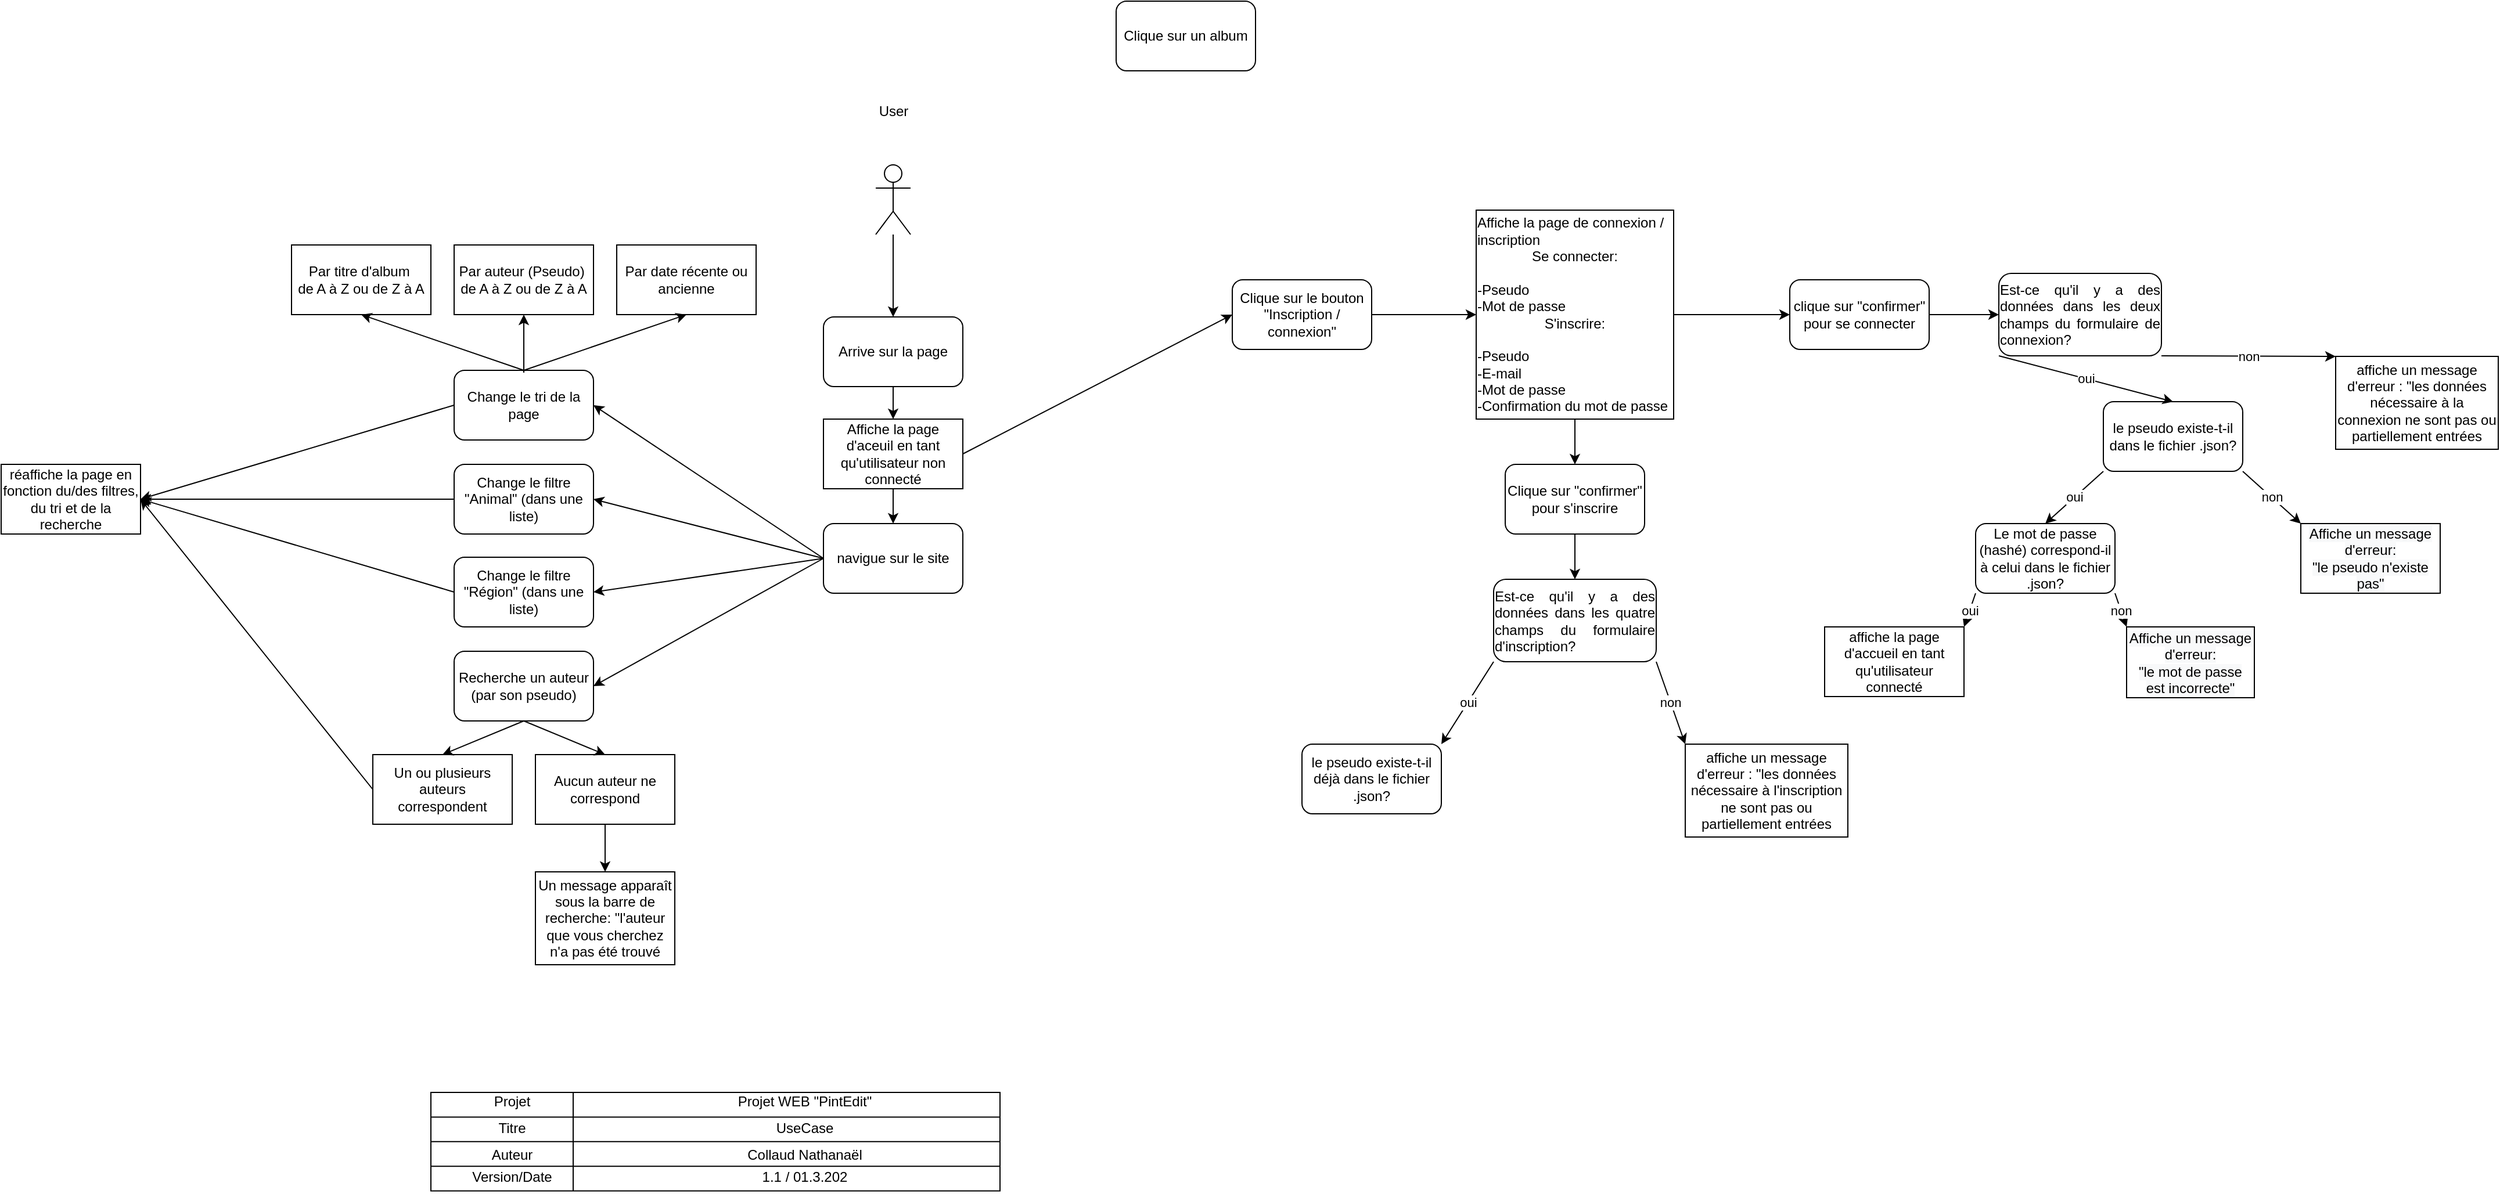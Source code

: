<mxfile version="14.4.4" type="device"><diagram id="FyVqs0Tc5oxeXCrVnnnr" name="Page-1"><mxGraphModel dx="2105" dy="1729" grid="1" gridSize="10" guides="1" tooltips="1" connect="1" arrows="1" fold="1" page="1" pageScale="1" pageWidth="827" pageHeight="1169" math="0" shadow="0"><root><mxCell id="0"/><mxCell id="1" parent="0"/><mxCell id="v3-KIEe4cyJUYs9x_ZoA-1" value="" style="group" parent="1" vertex="1" connectable="0"><mxGeometry x="30" y="760" width="490" height="84.82" as="geometry"/></mxCell><mxCell id="v3-KIEe4cyJUYs9x_ZoA-2" value="" style="rounded=0;whiteSpace=wrap;html=1;" parent="v3-KIEe4cyJUYs9x_ZoA-1" vertex="1"><mxGeometry width="490" height="84.82" as="geometry"/></mxCell><mxCell id="v3-KIEe4cyJUYs9x_ZoA-3" value="" style="endArrow=none;html=1;entryX=0;entryY=0.25;entryDx=0;entryDy=0;exitX=1;exitY=0.25;exitDx=0;exitDy=0;" parent="v3-KIEe4cyJUYs9x_ZoA-1" source="v3-KIEe4cyJUYs9x_ZoA-2" target="v3-KIEe4cyJUYs9x_ZoA-2" edge="1"><mxGeometry width="50" height="50" relative="1" as="geometry"><mxPoint y="161.929" as="sourcePoint"/><mxPoint x="70" y="123.375" as="targetPoint"/></mxGeometry></mxCell><mxCell id="v3-KIEe4cyJUYs9x_ZoA-4" value="" style="endArrow=none;html=1;entryX=0;entryY=0.5;entryDx=0;entryDy=0;exitX=1;exitY=0.5;exitDx=0;exitDy=0;" parent="v3-KIEe4cyJUYs9x_ZoA-1" source="v3-KIEe4cyJUYs9x_ZoA-2" target="v3-KIEe4cyJUYs9x_ZoA-2" edge="1"><mxGeometry width="50" height="50" relative="1" as="geometry"><mxPoint y="161.929" as="sourcePoint"/><mxPoint x="70" y="123.375" as="targetPoint"/></mxGeometry></mxCell><mxCell id="v3-KIEe4cyJUYs9x_ZoA-5" value="" style="endArrow=none;html=1;entryX=0;entryY=0.75;entryDx=0;entryDy=0;exitX=1;exitY=0.75;exitDx=0;exitDy=0;" parent="v3-KIEe4cyJUYs9x_ZoA-1" source="v3-KIEe4cyJUYs9x_ZoA-2" target="v3-KIEe4cyJUYs9x_ZoA-2" edge="1"><mxGeometry width="50" height="50" relative="1" as="geometry"><mxPoint y="161.929" as="sourcePoint"/><mxPoint x="70" y="123.375" as="targetPoint"/></mxGeometry></mxCell><mxCell id="v3-KIEe4cyJUYs9x_ZoA-6" value="" style="endArrow=none;html=1;entryX=0.25;entryY=0;entryDx=0;entryDy=0;exitX=0.25;exitY=1;exitDx=0;exitDy=0;" parent="v3-KIEe4cyJUYs9x_ZoA-1" source="v3-KIEe4cyJUYs9x_ZoA-2" target="v3-KIEe4cyJUYs9x_ZoA-2" edge="1"><mxGeometry width="50" height="50" relative="1" as="geometry"><mxPoint y="161.929" as="sourcePoint"/><mxPoint x="70" y="123.375" as="targetPoint"/></mxGeometry></mxCell><mxCell id="v3-KIEe4cyJUYs9x_ZoA-7" value="Projet" style="text;html=1;strokeColor=none;fillColor=none;align=center;verticalAlign=middle;whiteSpace=wrap;rounded=0;" parent="v3-KIEe4cyJUYs9x_ZoA-1" vertex="1"><mxGeometry x="42" width="56.0" height="15.422" as="geometry"/></mxCell><mxCell id="v3-KIEe4cyJUYs9x_ZoA-8" value="Titre" style="text;html=1;strokeColor=none;fillColor=none;align=center;verticalAlign=middle;whiteSpace=wrap;rounded=0;" parent="v3-KIEe4cyJUYs9x_ZoA-1" vertex="1"><mxGeometry x="42" y="23.133" width="56.0" height="15.422" as="geometry"/></mxCell><mxCell id="v3-KIEe4cyJUYs9x_ZoA-9" value="Auteur" style="text;html=1;strokeColor=none;fillColor=none;align=center;verticalAlign=middle;whiteSpace=wrap;rounded=0;" parent="v3-KIEe4cyJUYs9x_ZoA-1" vertex="1"><mxGeometry x="42" y="46.265" width="56.0" height="15.422" as="geometry"/></mxCell><mxCell id="v3-KIEe4cyJUYs9x_ZoA-10" value="Version/Date" style="text;html=1;strokeColor=none;fillColor=none;align=center;verticalAlign=middle;whiteSpace=wrap;rounded=0;" parent="v3-KIEe4cyJUYs9x_ZoA-1" vertex="1"><mxGeometry x="42" y="65.543" width="56.0" height="15.422" as="geometry"/></mxCell><mxCell id="v3-KIEe4cyJUYs9x_ZoA-11" value="Projet WEB &quot;PintEdit&quot;" style="text;html=1;strokeColor=none;fillColor=none;align=center;verticalAlign=middle;whiteSpace=wrap;rounded=0;" parent="v3-KIEe4cyJUYs9x_ZoA-1" vertex="1"><mxGeometry x="224.0" width="196.0" height="15.422" as="geometry"/></mxCell><mxCell id="v3-KIEe4cyJUYs9x_ZoA-12" value="UseCase" style="text;html=1;strokeColor=none;fillColor=none;align=center;verticalAlign=middle;whiteSpace=wrap;rounded=0;" parent="v3-KIEe4cyJUYs9x_ZoA-1" vertex="1"><mxGeometry x="252.0" y="23.133" width="140" height="15.422" as="geometry"/></mxCell><mxCell id="v3-KIEe4cyJUYs9x_ZoA-13" value="Collaud Nathanaël" style="text;html=1;strokeColor=none;fillColor=none;align=center;verticalAlign=middle;whiteSpace=wrap;rounded=0;" parent="v3-KIEe4cyJUYs9x_ZoA-1" vertex="1"><mxGeometry x="210.0" y="46.265" width="224.0" height="15.422" as="geometry"/></mxCell><mxCell id="v3-KIEe4cyJUYs9x_ZoA-14" value="1.1 / 01.3.202" style="text;html=1;strokeColor=none;fillColor=none;align=center;verticalAlign=middle;whiteSpace=wrap;rounded=0;" parent="v3-KIEe4cyJUYs9x_ZoA-1" vertex="1"><mxGeometry x="252.0" y="69.398" width="140" height="7.711" as="geometry"/></mxCell><mxCell id="T4KsJT_VwSouQll963Og-2" value="User" style="shape=umlActor;verticalLabelPosition=top;verticalAlign=top;html=1;outlineConnect=0;" parent="1" vertex="1"><mxGeometry x="413" y="-39" width="30" height="60" as="geometry"/></mxCell><mxCell id="T4KsJT_VwSouQll963Og-6" value="Arrive sur la page" style="rounded=1;whiteSpace=wrap;html=1;" parent="1" vertex="1"><mxGeometry x="368" y="92" width="120" height="60" as="geometry"/></mxCell><mxCell id="T4KsJT_VwSouQll963Og-10" value="Clique sur le bouton &quot;Inscription / connexion&quot;" style="rounded=1;whiteSpace=wrap;html=1;" parent="1" vertex="1"><mxGeometry x="720" y="60" width="120" height="60" as="geometry"/></mxCell><mxCell id="T4KsJT_VwSouQll963Og-11" value="Change le filtre &quot;Animal&quot; (dans une liste)" style="rounded=1;whiteSpace=wrap;html=1;" parent="1" vertex="1"><mxGeometry x="50" y="219" width="120" height="60" as="geometry"/></mxCell><mxCell id="T4KsJT_VwSouQll963Og-12" value="Change le filtre &quot;Région&quot; (dans une liste)" style="rounded=1;whiteSpace=wrap;html=1;" parent="1" vertex="1"><mxGeometry x="50" y="299" width="120" height="60" as="geometry"/></mxCell><mxCell id="T4KsJT_VwSouQll963Og-13" value="Recherche un auteur (par son pseudo)" style="rounded=1;whiteSpace=wrap;html=1;" parent="1" vertex="1"><mxGeometry x="50" y="380" width="120" height="60" as="geometry"/></mxCell><mxCell id="T4KsJT_VwSouQll963Og-14" value="Change le tri de la page" style="rounded=1;whiteSpace=wrap;html=1;" parent="1" vertex="1"><mxGeometry x="50" y="138" width="120" height="60" as="geometry"/></mxCell><mxCell id="T4KsJT_VwSouQll963Og-15" value="&lt;div style=&quot;text-align: left&quot;&gt;Affiche la page de connexion / inscription&lt;/div&gt;&lt;div&gt;Se connecter:&lt;/div&gt;&lt;br&gt;&lt;div style=&quot;text-align: left&quot;&gt;-Pseudo&lt;/div&gt;&lt;div style=&quot;text-align: left&quot;&gt;-Mot de passe&amp;nbsp; &amp;nbsp; &amp;nbsp; &amp;nbsp; &amp;nbsp; &amp;nbsp; &amp;nbsp; &amp;nbsp; &amp;nbsp; &amp;nbsp; &amp;nbsp; &amp;nbsp; &amp;nbsp; &amp;nbsp;&lt;/div&gt;S'inscrire:&lt;br&gt;&lt;br&gt;&lt;div style=&quot;text-align: left&quot;&gt;&lt;span&gt;-Pseudo&lt;/span&gt;&lt;/div&gt;&lt;div style=&quot;text-align: left&quot;&gt;&lt;span&gt;-E-mail&lt;/span&gt;&lt;/div&gt;&lt;div style=&quot;text-align: left&quot;&gt;&lt;span&gt;-Mot de passe&lt;/span&gt;&lt;/div&gt;&lt;div style=&quot;text-align: left&quot;&gt;&lt;span&gt;-Confirmation du mot de passe&lt;/span&gt;&lt;/div&gt;" style="rounded=0;whiteSpace=wrap;html=1;" parent="1" vertex="1"><mxGeometry x="930" width="170" height="180" as="geometry"/></mxCell><mxCell id="T4KsJT_VwSouQll963Og-19" value="Par date récente ou ancienne" style="rounded=0;whiteSpace=wrap;html=1;" parent="1" vertex="1"><mxGeometry x="190" y="30" width="120" height="60" as="geometry"/></mxCell><mxCell id="T4KsJT_VwSouQll963Og-21" value="Par auteur (Pseudo)&amp;nbsp;&lt;br&gt;de A à Z ou de Z à A" style="rounded=0;whiteSpace=wrap;html=1;" parent="1" vertex="1"><mxGeometry x="50" y="30" width="120" height="60" as="geometry"/></mxCell><mxCell id="T4KsJT_VwSouQll963Og-24" value="Par titre d'album&amp;nbsp;&lt;br&gt;de A à Z ou de Z à A" style="rounded=0;whiteSpace=wrap;html=1;" parent="1" vertex="1"><mxGeometry x="-90" y="30" width="120" height="60" as="geometry"/></mxCell><mxCell id="T4KsJT_VwSouQll963Og-25" value="Clique sur un album" style="rounded=1;whiteSpace=wrap;html=1;" parent="1" vertex="1"><mxGeometry x="620" y="-180" width="120" height="60" as="geometry"/></mxCell><mxCell id="T4KsJT_VwSouQll963Og-26" value="" style="endArrow=classic;html=1;entryX=0.5;entryY=0;entryDx=0;entryDy=0;" parent="1" source="T4KsJT_VwSouQll963Og-2" target="T4KsJT_VwSouQll963Og-6" edge="1"><mxGeometry width="50" height="50" relative="1" as="geometry"><mxPoint x="420" y="331" as="sourcePoint"/><mxPoint x="470" y="281" as="targetPoint"/></mxGeometry></mxCell><mxCell id="T4KsJT_VwSouQll963Og-27" value="Un ou plusieurs auteurs correspondent" style="rounded=0;whiteSpace=wrap;html=1;" parent="1" vertex="1"><mxGeometry x="-20" y="469" width="120" height="60" as="geometry"/></mxCell><mxCell id="T4KsJT_VwSouQll963Og-28" value="Aucun auteur ne correspond" style="rounded=0;whiteSpace=wrap;html=1;" parent="1" vertex="1"><mxGeometry x="120" y="469" width="120" height="60" as="geometry"/></mxCell><mxCell id="Gt6n81VrC9-IrhOiInPJ-1" value="Affiche la page d'aceuil en tant qu'utilisateur non connecté" style="rounded=0;whiteSpace=wrap;html=1;" parent="1" vertex="1"><mxGeometry x="368" y="180" width="120" height="60" as="geometry"/></mxCell><mxCell id="Gt6n81VrC9-IrhOiInPJ-2" value="" style="endArrow=classic;html=1;exitX=0.5;exitY=1;exitDx=0;exitDy=0;entryX=0.5;entryY=0;entryDx=0;entryDy=0;" parent="1" source="T4KsJT_VwSouQll963Og-6" target="Gt6n81VrC9-IrhOiInPJ-1" edge="1"><mxGeometry width="50" height="50" relative="1" as="geometry"><mxPoint x="360" y="310" as="sourcePoint"/><mxPoint x="410" y="260" as="targetPoint"/></mxGeometry></mxCell><mxCell id="Gt6n81VrC9-IrhOiInPJ-4" value="clique sur &quot;confirmer&quot; pour se connecter" style="rounded=1;whiteSpace=wrap;html=1;" parent="1" vertex="1"><mxGeometry x="1200" y="60" width="120" height="60" as="geometry"/></mxCell><mxCell id="Gt6n81VrC9-IrhOiInPJ-5" value="le pseudo existe-t-il dans le fichier .json?" style="rounded=1;whiteSpace=wrap;html=1;" parent="1" vertex="1"><mxGeometry x="1470" y="165" width="120" height="60" as="geometry"/></mxCell><mxCell id="Gt6n81VrC9-IrhOiInPJ-6" value="Le mot de passe (hashé) correspond-il à celui dans le fichier .json?" style="rounded=1;whiteSpace=wrap;html=1;" parent="1" vertex="1"><mxGeometry x="1360" y="270" width="120" height="60" as="geometry"/></mxCell><mxCell id="Gt6n81VrC9-IrhOiInPJ-7" value="oui" style="endArrow=classic;html=1;exitX=0;exitY=1;exitDx=0;exitDy=0;entryX=0.5;entryY=0;entryDx=0;entryDy=0;" parent="1" source="Gt6n81VrC9-IrhOiInPJ-5" target="Gt6n81VrC9-IrhOiInPJ-6" edge="1"><mxGeometry width="50" height="50" relative="1" as="geometry"><mxPoint x="1560" y="320" as="sourcePoint"/><mxPoint x="1610" y="270" as="targetPoint"/></mxGeometry></mxCell><mxCell id="Gt6n81VrC9-IrhOiInPJ-9" value="non" style="endArrow=classic;html=1;exitX=1;exitY=1;exitDx=0;exitDy=0;entryX=0;entryY=0;entryDx=0;entryDy=0;" parent="1" source="Gt6n81VrC9-IrhOiInPJ-5" target="Gt6n81VrC9-IrhOiInPJ-10" edge="1"><mxGeometry width="50" height="50" relative="1" as="geometry"><mxPoint x="1560" y="300" as="sourcePoint"/><mxPoint x="1630" y="270" as="targetPoint"/></mxGeometry></mxCell><mxCell id="Gt6n81VrC9-IrhOiInPJ-10" value="&#10;&#10;&lt;span style=&quot;color: rgb(0, 0, 0); font-family: helvetica; font-size: 12px; font-style: normal; font-weight: 400; letter-spacing: normal; text-align: center; text-indent: 0px; text-transform: none; word-spacing: 0px; background-color: rgb(248, 249, 250); display: inline; float: none;&quot;&gt;Affiche un message d'erreur:&lt;/span&gt;&lt;br style=&quot;color: rgb(0, 0, 0); font-family: helvetica; font-size: 12px; font-style: normal; font-weight: 400; letter-spacing: normal; text-align: center; text-indent: 0px; text-transform: none; word-spacing: 0px; background-color: rgb(248, 249, 250);&quot;&gt;&lt;span style=&quot;color: rgb(0, 0, 0); font-family: helvetica; font-size: 12px; font-style: normal; font-weight: 400; letter-spacing: normal; text-align: center; text-indent: 0px; text-transform: none; word-spacing: 0px; background-color: rgb(248, 249, 250); display: inline; float: none;&quot;&gt;&quot;le pseudo n'existe pas&quot;&lt;/span&gt;&#10;&#10;" style="rounded=0;whiteSpace=wrap;html=1;" parent="1" vertex="1"><mxGeometry x="1640" y="270" width="120" height="60" as="geometry"/></mxCell><mxCell id="Gt6n81VrC9-IrhOiInPJ-11" value="" style="endArrow=classic;html=1;entryX=0.5;entryY=1;entryDx=0;entryDy=0;exitX=0.5;exitY=0;exitDx=0;exitDy=0;" parent="1" source="T4KsJT_VwSouQll963Og-14" target="T4KsJT_VwSouQll963Og-19" edge="1"><mxGeometry width="50" height="50" relative="1" as="geometry"><mxPoint x="240" y="450" as="sourcePoint"/><mxPoint x="290" y="400" as="targetPoint"/></mxGeometry></mxCell><mxCell id="Gt6n81VrC9-IrhOiInPJ-13" value="" style="endArrow=classic;html=1;entryX=0.5;entryY=1;entryDx=0;entryDy=0;" parent="1" target="T4KsJT_VwSouQll963Og-21" edge="1"><mxGeometry width="50" height="50" relative="1" as="geometry"><mxPoint x="110" y="140" as="sourcePoint"/><mxPoint x="290" y="400" as="targetPoint"/></mxGeometry></mxCell><mxCell id="Gt6n81VrC9-IrhOiInPJ-15" value="" style="endArrow=classic;html=1;exitX=0.5;exitY=0;exitDx=0;exitDy=0;entryX=0.5;entryY=1;entryDx=0;entryDy=0;" parent="1" source="T4KsJT_VwSouQll963Og-14" target="T4KsJT_VwSouQll963Og-24" edge="1"><mxGeometry width="50" height="50" relative="1" as="geometry"><mxPoint x="240" y="450" as="sourcePoint"/><mxPoint x="-140" y="499" as="targetPoint"/></mxGeometry></mxCell><mxCell id="Gt6n81VrC9-IrhOiInPJ-17" value="" style="endArrow=classic;html=1;entryX=0;entryY=0.5;entryDx=0;entryDy=0;exitX=1;exitY=0.5;exitDx=0;exitDy=0;" parent="1" source="Gt6n81VrC9-IrhOiInPJ-1" target="T4KsJT_VwSouQll963Og-10" edge="1"><mxGeometry width="50" height="50" relative="1" as="geometry"><mxPoint x="590" y="360" as="sourcePoint"/><mxPoint x="640" y="310" as="targetPoint"/></mxGeometry></mxCell><mxCell id="Gt6n81VrC9-IrhOiInPJ-18" value="" style="endArrow=classic;html=1;entryX=0;entryY=0.5;entryDx=0;entryDy=0;exitX=1;exitY=0.5;exitDx=0;exitDy=0;" parent="1" source="T4KsJT_VwSouQll963Og-10" target="T4KsJT_VwSouQll963Og-15" edge="1"><mxGeometry width="50" height="50" relative="1" as="geometry"><mxPoint x="590" y="360" as="sourcePoint"/><mxPoint x="640" y="310" as="targetPoint"/></mxGeometry></mxCell><mxCell id="Gt6n81VrC9-IrhOiInPJ-19" value="" style="endArrow=classic;html=1;exitX=1;exitY=0.5;exitDx=0;exitDy=0;entryX=0;entryY=0.5;entryDx=0;entryDy=0;" parent="1" source="T4KsJT_VwSouQll963Og-15" target="Gt6n81VrC9-IrhOiInPJ-4" edge="1"><mxGeometry width="50" height="50" relative="1" as="geometry"><mxPoint x="590" y="510" as="sourcePoint"/><mxPoint x="640" y="460" as="targetPoint"/></mxGeometry></mxCell><mxCell id="Gt6n81VrC9-IrhOiInPJ-20" value="&lt;div style=&quot;text-align: justify&quot;&gt;&lt;span&gt;Est-ce qu'il y a des données dans les deux champs du formulaire de connexion?&lt;/span&gt;&lt;/div&gt;" style="rounded=1;whiteSpace=wrap;html=1;" parent="1" vertex="1"><mxGeometry x="1380" y="54.5" width="140" height="71" as="geometry"/></mxCell><mxCell id="Gt6n81VrC9-IrhOiInPJ-21" value="oui" style="endArrow=classic;html=1;exitX=0;exitY=1;exitDx=0;exitDy=0;entryX=0.5;entryY=0;entryDx=0;entryDy=0;" parent="1" source="Gt6n81VrC9-IrhOiInPJ-20" target="Gt6n81VrC9-IrhOiInPJ-5" edge="1"><mxGeometry width="50" height="50" relative="1" as="geometry"><mxPoint x="1370" y="152" as="sourcePoint"/><mxPoint x="1420" y="102" as="targetPoint"/></mxGeometry></mxCell><mxCell id="Gt6n81VrC9-IrhOiInPJ-22" value="non" style="endArrow=classic;html=1;entryX=0;entryY=0;entryDx=0;entryDy=0;exitX=1;exitY=1;exitDx=0;exitDy=0;" parent="1" source="Gt6n81VrC9-IrhOiInPJ-20" target="Gt6n81VrC9-IrhOiInPJ-23" edge="1"><mxGeometry width="50" height="50" relative="1" as="geometry"><mxPoint x="1370" y="142" as="sourcePoint"/><mxPoint x="1710" y="192" as="targetPoint"/></mxGeometry></mxCell><mxCell id="Gt6n81VrC9-IrhOiInPJ-23" value="affiche un message d'erreur : &quot;les données nécessaire à la connexion ne sont pas ou partiellement entrées" style="rounded=0;whiteSpace=wrap;html=1;" parent="1" vertex="1"><mxGeometry x="1670" y="126" width="140" height="80" as="geometry"/></mxCell><mxCell id="Gt6n81VrC9-IrhOiInPJ-24" value="" style="endArrow=classic;html=1;exitX=1;exitY=0.5;exitDx=0;exitDy=0;entryX=0;entryY=0.5;entryDx=0;entryDy=0;" parent="1" source="Gt6n81VrC9-IrhOiInPJ-4" target="Gt6n81VrC9-IrhOiInPJ-20" edge="1"><mxGeometry width="50" height="50" relative="1" as="geometry"><mxPoint x="1180" y="226" as="sourcePoint"/><mxPoint x="1230" y="176" as="targetPoint"/></mxGeometry></mxCell><mxCell id="Gt6n81VrC9-IrhOiInPJ-25" value="réaffiche la page en fonction du/des filtres, du tri et de la recherche" style="rounded=0;whiteSpace=wrap;html=1;" parent="1" vertex="1"><mxGeometry x="-340" y="219" width="120" height="60" as="geometry"/></mxCell><mxCell id="Gt6n81VrC9-IrhOiInPJ-26" value="" style="endArrow=classic;html=1;entryX=1;entryY=0.5;entryDx=0;entryDy=0;exitX=0;exitY=0.5;exitDx=0;exitDy=0;" parent="1" source="T4KsJT_VwSouQll963Og-14" target="Gt6n81VrC9-IrhOiInPJ-25" edge="1"><mxGeometry width="50" height="50" relative="1" as="geometry"><mxPoint x="230" y="300" as="sourcePoint"/><mxPoint x="280" y="250" as="targetPoint"/></mxGeometry></mxCell><mxCell id="Gt6n81VrC9-IrhOiInPJ-27" value="" style="endArrow=classic;html=1;entryX=1;entryY=0.5;entryDx=0;entryDy=0;exitX=0;exitY=0.5;exitDx=0;exitDy=0;" parent="1" source="T4KsJT_VwSouQll963Og-11" target="Gt6n81VrC9-IrhOiInPJ-25" edge="1"><mxGeometry width="50" height="50" relative="1" as="geometry"><mxPoint x="230" y="300" as="sourcePoint"/><mxPoint x="-210" y="250" as="targetPoint"/></mxGeometry></mxCell><mxCell id="Gt6n81VrC9-IrhOiInPJ-28" value="" style="endArrow=classic;html=1;entryX=1;entryY=0.5;entryDx=0;entryDy=0;exitX=0;exitY=0.5;exitDx=0;exitDy=0;" parent="1" source="T4KsJT_VwSouQll963Og-12" target="Gt6n81VrC9-IrhOiInPJ-25" edge="1"><mxGeometry width="50" height="50" relative="1" as="geometry"><mxPoint x="230" y="300" as="sourcePoint"/><mxPoint x="280" y="250" as="targetPoint"/></mxGeometry></mxCell><mxCell id="Gt6n81VrC9-IrhOiInPJ-29" value="" style="endArrow=classic;html=1;entryX=1;entryY=0.5;entryDx=0;entryDy=0;exitX=0;exitY=0.5;exitDx=0;exitDy=0;" parent="1" source="T4KsJT_VwSouQll963Og-27" target="Gt6n81VrC9-IrhOiInPJ-25" edge="1"><mxGeometry width="50" height="50" relative="1" as="geometry"><mxPoint x="230" y="300" as="sourcePoint"/><mxPoint x="280" y="250" as="targetPoint"/></mxGeometry></mxCell><mxCell id="Gt6n81VrC9-IrhOiInPJ-30" value="" style="endArrow=classic;html=1;entryX=1;entryY=0.5;entryDx=0;entryDy=0;exitX=0;exitY=0.5;exitDx=0;exitDy=0;" parent="1" source="Gt6n81VrC9-IrhOiInPJ-46" target="T4KsJT_VwSouQll963Og-14" edge="1"><mxGeometry width="50" height="50" relative="1" as="geometry"><mxPoint x="220" y="380" as="sourcePoint"/><mxPoint x="270" y="330" as="targetPoint"/></mxGeometry></mxCell><mxCell id="Gt6n81VrC9-IrhOiInPJ-31" value="" style="endArrow=classic;html=1;entryX=1;entryY=0.5;entryDx=0;entryDy=0;exitX=0;exitY=0.5;exitDx=0;exitDy=0;" parent="1" source="Gt6n81VrC9-IrhOiInPJ-46" target="T4KsJT_VwSouQll963Og-13" edge="1"><mxGeometry width="50" height="50" relative="1" as="geometry"><mxPoint x="220" y="360" as="sourcePoint"/><mxPoint x="270" y="310" as="targetPoint"/></mxGeometry></mxCell><mxCell id="Gt6n81VrC9-IrhOiInPJ-32" value="" style="endArrow=classic;html=1;entryX=1;entryY=0.5;entryDx=0;entryDy=0;exitX=0;exitY=0.5;exitDx=0;exitDy=0;" parent="1" source="Gt6n81VrC9-IrhOiInPJ-46" target="T4KsJT_VwSouQll963Og-11" edge="1"><mxGeometry width="50" height="50" relative="1" as="geometry"><mxPoint x="220" y="360" as="sourcePoint"/><mxPoint x="270" y="310" as="targetPoint"/></mxGeometry></mxCell><mxCell id="Gt6n81VrC9-IrhOiInPJ-33" value="" style="endArrow=classic;html=1;entryX=1;entryY=0.5;entryDx=0;entryDy=0;exitX=0;exitY=0.5;exitDx=0;exitDy=0;" parent="1" source="Gt6n81VrC9-IrhOiInPJ-46" target="T4KsJT_VwSouQll963Og-12" edge="1"><mxGeometry width="50" height="50" relative="1" as="geometry"><mxPoint x="220" y="360" as="sourcePoint"/><mxPoint x="270" y="310" as="targetPoint"/></mxGeometry></mxCell><mxCell id="Gt6n81VrC9-IrhOiInPJ-34" value="" style="endArrow=classic;html=1;entryX=0.5;entryY=0;entryDx=0;entryDy=0;exitX=0.5;exitY=1;exitDx=0;exitDy=0;" parent="1" source="T4KsJT_VwSouQll963Og-13" target="T4KsJT_VwSouQll963Og-27" edge="1"><mxGeometry width="50" height="50" relative="1" as="geometry"><mxPoint x="460" y="570" as="sourcePoint"/><mxPoint x="510" y="520" as="targetPoint"/></mxGeometry></mxCell><mxCell id="Gt6n81VrC9-IrhOiInPJ-35" value="" style="endArrow=classic;html=1;exitX=0.5;exitY=1;exitDx=0;exitDy=0;entryX=0.5;entryY=0;entryDx=0;entryDy=0;" parent="1" source="T4KsJT_VwSouQll963Og-13" target="T4KsJT_VwSouQll963Og-28" edge="1"><mxGeometry width="50" height="50" relative="1" as="geometry"><mxPoint x="460" y="570" as="sourcePoint"/><mxPoint x="510" y="520" as="targetPoint"/></mxGeometry></mxCell><mxCell id="Gt6n81VrC9-IrhOiInPJ-36" value="Un message apparaît sous la barre de recherche: &quot;l'auteur que vous cherchez n'a pas été trouvé" style="rounded=0;whiteSpace=wrap;html=1;" parent="1" vertex="1"><mxGeometry x="120" y="570" width="120" height="80" as="geometry"/></mxCell><mxCell id="Gt6n81VrC9-IrhOiInPJ-37" value="" style="endArrow=classic;html=1;exitX=0.5;exitY=1;exitDx=0;exitDy=0;entryX=0.5;entryY=0;entryDx=0;entryDy=0;" parent="1" source="T4KsJT_VwSouQll963Og-28" target="Gt6n81VrC9-IrhOiInPJ-36" edge="1"><mxGeometry width="50" height="50" relative="1" as="geometry"><mxPoint x="460" y="540" as="sourcePoint"/><mxPoint x="510" y="490" as="targetPoint"/></mxGeometry></mxCell><mxCell id="Gt6n81VrC9-IrhOiInPJ-38" value="Clique sur &quot;confirmer&quot; pour s'inscrire" style="rounded=1;whiteSpace=wrap;html=1;" parent="1" vertex="1"><mxGeometry x="955" y="219" width="120" height="60" as="geometry"/></mxCell><mxCell id="Gt6n81VrC9-IrhOiInPJ-39" value="&lt;div style=&quot;text-align: justify&quot;&gt;&lt;span&gt;Est-ce qu'il y a des données dans les quatre champs du formulaire d'inscription?&lt;/span&gt;&lt;/div&gt;" style="rounded=1;whiteSpace=wrap;html=1;" parent="1" vertex="1"><mxGeometry x="945" y="318" width="140" height="71" as="geometry"/></mxCell><mxCell id="Gt6n81VrC9-IrhOiInPJ-40" value="" style="endArrow=classic;html=1;exitX=0.5;exitY=1;exitDx=0;exitDy=0;entryX=0.5;entryY=0;entryDx=0;entryDy=0;" parent="1" source="T4KsJT_VwSouQll963Og-15" target="Gt6n81VrC9-IrhOiInPJ-38" edge="1"><mxGeometry width="50" height="50" relative="1" as="geometry"><mxPoint x="780" y="350" as="sourcePoint"/><mxPoint x="830" y="300" as="targetPoint"/></mxGeometry></mxCell><mxCell id="Gt6n81VrC9-IrhOiInPJ-41" value="le pseudo existe-t-il déjà dans le fichier .json?" style="rounded=1;whiteSpace=wrap;html=1;" parent="1" vertex="1"><mxGeometry x="780" y="460" width="120" height="60" as="geometry"/></mxCell><mxCell id="Gt6n81VrC9-IrhOiInPJ-42" value="oui" style="endArrow=classic;html=1;exitX=0;exitY=1;exitDx=0;exitDy=0;entryX=1;entryY=0;entryDx=0;entryDy=0;" parent="1" source="Gt6n81VrC9-IrhOiInPJ-39" target="Gt6n81VrC9-IrhOiInPJ-41" edge="1"><mxGeometry width="50" height="50" relative="1" as="geometry"><mxPoint x="780" y="330" as="sourcePoint"/><mxPoint x="830" y="280" as="targetPoint"/></mxGeometry></mxCell><mxCell id="Gt6n81VrC9-IrhOiInPJ-43" value="affiche un message d'erreur : &quot;les données nécessaire à l'inscription ne sont pas ou partiellement entrées" style="rounded=0;whiteSpace=wrap;html=1;" parent="1" vertex="1"><mxGeometry x="1110" y="460" width="140" height="80" as="geometry"/></mxCell><mxCell id="Gt6n81VrC9-IrhOiInPJ-44" value="non" style="endArrow=classic;html=1;entryX=0;entryY=0;entryDx=0;entryDy=0;exitX=1;exitY=1;exitDx=0;exitDy=0;" parent="1" source="Gt6n81VrC9-IrhOiInPJ-39" target="Gt6n81VrC9-IrhOiInPJ-43" edge="1"><mxGeometry width="50" height="50" relative="1" as="geometry"><mxPoint x="780" y="330" as="sourcePoint"/><mxPoint x="830" y="280" as="targetPoint"/></mxGeometry></mxCell><mxCell id="Gt6n81VrC9-IrhOiInPJ-45" value="" style="endArrow=classic;html=1;exitX=0.5;exitY=1;exitDx=0;exitDy=0;entryX=0.5;entryY=0;entryDx=0;entryDy=0;" parent="1" source="Gt6n81VrC9-IrhOiInPJ-38" target="Gt6n81VrC9-IrhOiInPJ-39" edge="1"><mxGeometry width="50" height="50" relative="1" as="geometry"><mxPoint x="780" y="330" as="sourcePoint"/><mxPoint x="830" y="280" as="targetPoint"/></mxGeometry></mxCell><mxCell id="Gt6n81VrC9-IrhOiInPJ-46" value="navigue sur le site" style="rounded=1;whiteSpace=wrap;html=1;" parent="1" vertex="1"><mxGeometry x="368" y="270" width="120" height="60" as="geometry"/></mxCell><mxCell id="Gt6n81VrC9-IrhOiInPJ-47" value="" style="endArrow=classic;html=1;exitX=0.5;exitY=1;exitDx=0;exitDy=0;entryX=0.5;entryY=0;entryDx=0;entryDy=0;" parent="1" source="Gt6n81VrC9-IrhOiInPJ-1" target="Gt6n81VrC9-IrhOiInPJ-46" edge="1"><mxGeometry width="50" height="50" relative="1" as="geometry"><mxPoint x="610" y="330" as="sourcePoint"/><mxPoint x="660" y="280" as="targetPoint"/></mxGeometry></mxCell><mxCell id="FRmoFQI-J-DaVn6A5AzX-1" value="affiche la page d'accueil en tant qu'utilisateur connecté" style="rounded=0;whiteSpace=wrap;html=1;" vertex="1" parent="1"><mxGeometry x="1230" y="359" width="120" height="60" as="geometry"/></mxCell><mxCell id="FRmoFQI-J-DaVn6A5AzX-2" value="&lt;span style=&quot;color: rgb(0 , 0 , 0) ; font-family: &amp;#34;helvetica&amp;#34; ; font-size: 12px ; font-style: normal ; font-weight: 400 ; letter-spacing: normal ; text-align: center ; text-indent: 0px ; text-transform: none ; word-spacing: 0px ; background-color: rgb(248 , 249 , 250) ; display: inline ; float: none&quot;&gt;Affiche un message d'erreur:&lt;/span&gt;&lt;br style=&quot;color: rgb(0 , 0 , 0) ; font-family: &amp;#34;helvetica&amp;#34; ; font-size: 12px ; font-style: normal ; font-weight: 400 ; letter-spacing: normal ; text-align: center ; text-indent: 0px ; text-transform: none ; word-spacing: 0px ; background-color: rgb(248 , 249 , 250)&quot;&gt;&lt;span style=&quot;color: rgb(0 , 0 , 0) ; font-family: &amp;#34;helvetica&amp;#34; ; font-size: 12px ; font-style: normal ; font-weight: 400 ; letter-spacing: normal ; text-align: center ; text-indent: 0px ; text-transform: none ; word-spacing: 0px ; background-color: rgb(248 , 249 , 250) ; display: inline ; float: none&quot;&gt;&quot;le mot de passe est incorrecte&quot;&lt;/span&gt;" style="rounded=0;whiteSpace=wrap;html=1;" vertex="1" parent="1"><mxGeometry x="1490" y="359" width="110" height="61" as="geometry"/></mxCell><mxCell id="FRmoFQI-J-DaVn6A5AzX-3" value="oui" style="endArrow=classic;html=1;entryX=1;entryY=0;entryDx=0;entryDy=0;exitX=0;exitY=1;exitDx=0;exitDy=0;" edge="1" parent="1" source="Gt6n81VrC9-IrhOiInPJ-6" target="FRmoFQI-J-DaVn6A5AzX-1"><mxGeometry width="50" height="50" relative="1" as="geometry"><mxPoint x="1170" y="330" as="sourcePoint"/><mxPoint x="1220" y="280" as="targetPoint"/></mxGeometry></mxCell><mxCell id="FRmoFQI-J-DaVn6A5AzX-4" value="non" style="endArrow=classic;html=1;entryX=0;entryY=0;entryDx=0;entryDy=0;exitX=1;exitY=1;exitDx=0;exitDy=0;" edge="1" parent="1" source="Gt6n81VrC9-IrhOiInPJ-6" target="FRmoFQI-J-DaVn6A5AzX-2"><mxGeometry width="50" height="50" relative="1" as="geometry"><mxPoint x="1170" y="330" as="sourcePoint"/><mxPoint x="1220" y="280" as="targetPoint"/></mxGeometry></mxCell></root></mxGraphModel></diagram></mxfile>